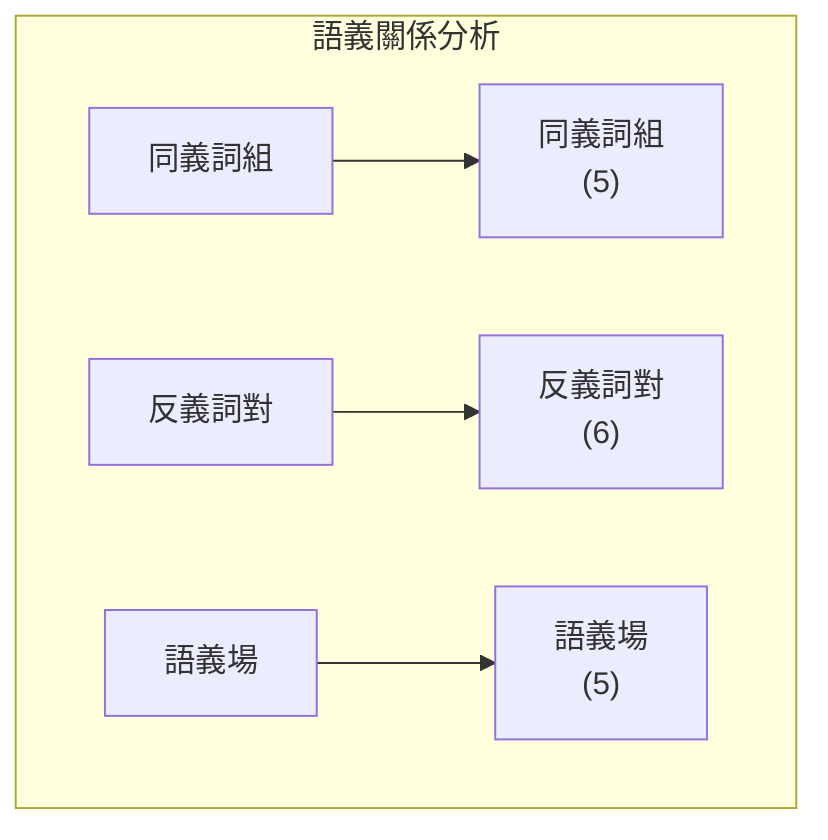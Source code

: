 graph LR
    subgraph "語義關係分析"
        direction LR
        
        Synonyms["同義詞組"]
        Antonyms["反義詞對"]
        Fields["語義場"]
        SynGroup["同義詞組<br/>(5)"]
        Synonyms --> SynGroup
        AntGroup["反義詞對<br/>(6)"]
        Antonyms --> AntGroup
        SemField["語義場<br/>(5)"]
        Fields --> SemField
    end
    
    classDef relation fill:#e8f5e8,stroke:#2e7d32,color:#000
